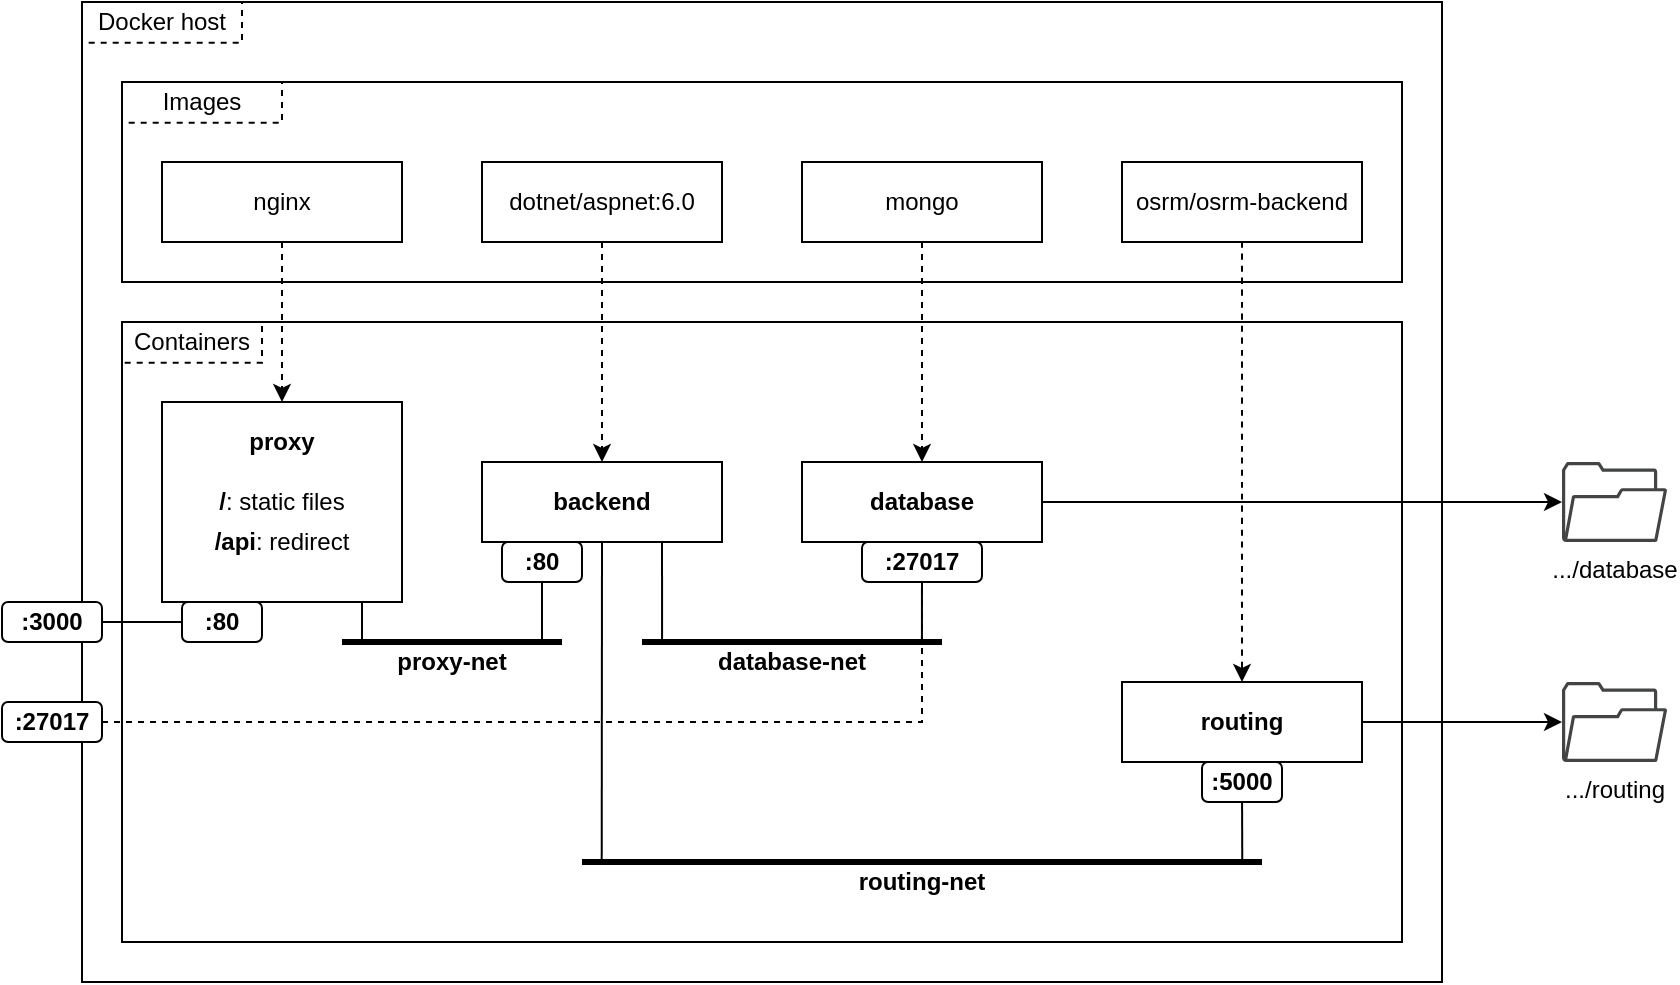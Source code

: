 <mxfile version="22.1.5" type="device">
  <diagram name="Page-1" id="QBolJaV6OBqJcw5gbQAe">
    <mxGraphModel dx="819" dy="447" grid="1" gridSize="10" guides="1" tooltips="1" connect="1" arrows="1" fold="1" page="1" pageScale="1" pageWidth="1169" pageHeight="827" math="0" shadow="0">
      <root>
        <mxCell id="0" />
        <mxCell id="1" parent="0" />
        <mxCell id="-uxwn5dgfjgssfpy-yIk-28" value="" style="rounded=0;whiteSpace=wrap;html=1;fillColor=none;" parent="1" vertex="1">
          <mxGeometry x="80" y="40" width="680" height="490" as="geometry" />
        </mxCell>
        <mxCell id="-uxwn5dgfjgssfpy-yIk-71" value="" style="rounded=0;whiteSpace=wrap;html=1;fillColor=none;strokeColor=#000000;" parent="1" vertex="1">
          <mxGeometry x="100" y="200" width="640" height="310" as="geometry" />
        </mxCell>
        <mxCell id="-uxwn5dgfjgssfpy-yIk-59" value="" style="endArrow=none;html=1;rounded=0;strokeColor=#000000;fillColor=#ffe6cc;dashed=1;fontColor=#808080;" parent="1" source="-uxwn5dgfjgssfpy-yIk-58" target="-uxwn5dgfjgssfpy-yIk-14" edge="1">
          <mxGeometry width="50" height="50" relative="1" as="geometry">
            <mxPoint x="600" y="420" as="sourcePoint" />
            <mxPoint x="600" y="400" as="targetPoint" />
            <Array as="points">
              <mxPoint x="500" y="400" />
            </Array>
          </mxGeometry>
        </mxCell>
        <mxCell id="-uxwn5dgfjgssfpy-yIk-29" value="Docker host" style="text;html=1;strokeColor=default;fillColor=none;align=center;verticalAlign=middle;whiteSpace=wrap;rounded=0;dashed=1;strokeWidth=1;" parent="1" vertex="1">
          <mxGeometry x="80" y="40" width="80" height="20.34" as="geometry" />
        </mxCell>
        <mxCell id="-uxwn5dgfjgssfpy-yIk-4" value="" style="endArrow=none;html=1;rounded=0;exitX=0.971;exitY=0;exitDx=0;exitDy=0;exitPerimeter=0;" parent="1" source="-uxwn5dgfjgssfpy-yIk-11" target="-uxwn5dgfjgssfpy-yIk-5" edge="1">
          <mxGeometry width="50" height="50" relative="1" as="geometry">
            <mxPoint x="590" y="590" as="sourcePoint" />
            <mxPoint x="560" y="600" as="targetPoint" />
          </mxGeometry>
        </mxCell>
        <mxCell id="-uxwn5dgfjgssfpy-yIk-6" value="" style="endArrow=none;html=1;rounded=0;strokeWidth=3;exitX=0;exitY=0;exitDx=0;exitDy=0;entryX=1;entryY=0;entryDx=0;entryDy=0;" parent="1" source="-uxwn5dgfjgssfpy-yIk-11" target="-uxwn5dgfjgssfpy-yIk-11" edge="1">
          <mxGeometry width="50" height="50" relative="1" as="geometry">
            <mxPoint x="400" y="590" as="sourcePoint" />
            <mxPoint x="600" y="590" as="targetPoint" />
          </mxGeometry>
        </mxCell>
        <mxCell id="-uxwn5dgfjgssfpy-yIk-10" value="" style="rounded=0;whiteSpace=wrap;html=1;" parent="1" vertex="1">
          <mxGeometry x="440" y="270" width="120" height="40" as="geometry" />
        </mxCell>
        <mxCell id="-uxwn5dgfjgssfpy-yIk-11" value="routing-net" style="text;html=1;align=center;verticalAlign=middle;whiteSpace=wrap;rounded=0;fontStyle=1;fillColor=none;" parent="1" vertex="1">
          <mxGeometry x="330" y="470" width="340" height="20" as="geometry" />
        </mxCell>
        <mxCell id="-uxwn5dgfjgssfpy-yIk-14" value="&lt;b&gt;:27017&lt;/b&gt;" style="rounded=1;whiteSpace=wrap;html=1;" parent="1" vertex="1">
          <mxGeometry x="470" y="310" width="60" height="20" as="geometry" />
        </mxCell>
        <mxCell id="-uxwn5dgfjgssfpy-yIk-15" value="" style="endArrow=none;html=1;rounded=0;strokeWidth=3;exitX=0;exitY=0;exitDx=0;exitDy=0;entryX=1;entryY=0;entryDx=0;entryDy=0;" parent="1" source="-uxwn5dgfjgssfpy-yIk-18" target="-uxwn5dgfjgssfpy-yIk-18" edge="1">
          <mxGeometry width="50" height="50" relative="1" as="geometry">
            <mxPoint x="430" y="400" as="sourcePoint" />
            <mxPoint x="600" y="400" as="targetPoint" />
          </mxGeometry>
        </mxCell>
        <mxCell id="-uxwn5dgfjgssfpy-yIk-16" value="" style="endArrow=none;html=1;rounded=0;exitX=0.933;exitY=0;exitDx=0;exitDy=0;exitPerimeter=0;" parent="1" source="-uxwn5dgfjgssfpy-yIk-18" target="-uxwn5dgfjgssfpy-yIk-14" edge="1">
          <mxGeometry width="50" height="50" relative="1" as="geometry">
            <mxPoint x="590" y="410" as="sourcePoint" />
            <mxPoint x="640" y="390" as="targetPoint" />
          </mxGeometry>
        </mxCell>
        <mxCell id="-uxwn5dgfjgssfpy-yIk-17" value="database" style="text;html=1;strokeColor=none;fillColor=none;align=center;verticalAlign=middle;whiteSpace=wrap;rounded=0;fontStyle=1" parent="1" vertex="1">
          <mxGeometry x="450" y="280" width="100" height="20" as="geometry" />
        </mxCell>
        <mxCell id="-uxwn5dgfjgssfpy-yIk-18" value="database-net" style="text;html=1;align=center;verticalAlign=middle;whiteSpace=wrap;rounded=0;fontStyle=1;fillColor=none;" parent="1" vertex="1">
          <mxGeometry x="360" y="360" width="150" height="20" as="geometry" />
        </mxCell>
        <mxCell id="-uxwn5dgfjgssfpy-yIk-21" value="" style="endArrow=none;html=1;rounded=0;entryX=0.067;entryY=0;entryDx=0;entryDy=0;entryPerimeter=0;exitX=0.75;exitY=1;exitDx=0;exitDy=0;" parent="1" source="-uxwn5dgfjgssfpy-yIk-20" target="-uxwn5dgfjgssfpy-yIk-18" edge="1">
          <mxGeometry width="50" height="50" relative="1" as="geometry">
            <mxPoint x="370" y="280" as="sourcePoint" />
            <mxPoint x="439.89" y="410" as="targetPoint" />
          </mxGeometry>
        </mxCell>
        <mxCell id="-uxwn5dgfjgssfpy-yIk-23" value="" style="endArrow=none;html=1;rounded=0;entryX=0.5;entryY=1;entryDx=0;entryDy=0;exitX=0.029;exitY=0;exitDx=0;exitDy=0;exitPerimeter=0;" parent="1" source="-uxwn5dgfjgssfpy-yIk-11" target="-uxwn5dgfjgssfpy-yIk-20" edge="1">
          <mxGeometry width="50" height="50" relative="1" as="geometry">
            <mxPoint x="340" y="520" as="sourcePoint" />
            <mxPoint x="390" y="400" as="targetPoint" />
          </mxGeometry>
        </mxCell>
        <mxCell id="-uxwn5dgfjgssfpy-yIk-26" value="" style="endArrow=none;html=1;rounded=0;exitX=0.909;exitY=0;exitDx=0;exitDy=0;exitPerimeter=0;" parent="1" source="-uxwn5dgfjgssfpy-yIk-38" target="-uxwn5dgfjgssfpy-yIk-25" edge="1">
          <mxGeometry width="50" height="50" relative="1" as="geometry">
            <mxPoint x="320" y="370" as="sourcePoint" />
            <mxPoint x="319.71" y="380" as="targetPoint" />
          </mxGeometry>
        </mxCell>
        <mxCell id="-uxwn5dgfjgssfpy-yIk-33" value="" style="endArrow=classic;html=1;rounded=0;" parent="1" source="-uxwn5dgfjgssfpy-yIk-10" target="8_m2zS--nm-gWROkUWk2-4" edge="1">
          <mxGeometry width="50" height="50" relative="1" as="geometry">
            <mxPoint x="660" y="310" as="sourcePoint" />
            <mxPoint x="820" y="290" as="targetPoint" />
          </mxGeometry>
        </mxCell>
        <mxCell id="-uxwn5dgfjgssfpy-yIk-35" value="" style="endArrow=classic;html=1;rounded=0;" parent="1" source="-uxwn5dgfjgssfpy-yIk-2" target="8_m2zS--nm-gWROkUWk2-5" edge="1">
          <mxGeometry width="50" height="50" relative="1" as="geometry">
            <mxPoint x="720" y="400" as="sourcePoint" />
            <mxPoint x="820" y="430" as="targetPoint" />
          </mxGeometry>
        </mxCell>
        <mxCell id="-uxwn5dgfjgssfpy-yIk-37" value="" style="endArrow=none;html=1;rounded=0;strokeWidth=3;exitX=0;exitY=0;exitDx=0;exitDy=0;entryX=1;entryY=0;entryDx=0;entryDy=0;" parent="1" source="-uxwn5dgfjgssfpy-yIk-38" target="-uxwn5dgfjgssfpy-yIk-38" edge="1">
          <mxGeometry width="50" height="50" relative="1" as="geometry">
            <mxPoint x="224.14" y="370" as="sourcePoint" />
            <mxPoint x="364.14" y="370" as="targetPoint" />
          </mxGeometry>
        </mxCell>
        <mxCell id="-uxwn5dgfjgssfpy-yIk-38" value="proxy-net" style="text;html=1;align=center;verticalAlign=middle;whiteSpace=wrap;rounded=0;fontStyle=1;fillColor=none;" parent="1" vertex="1">
          <mxGeometry x="210" y="360" width="110" height="20" as="geometry" />
        </mxCell>
        <mxCell id="-uxwn5dgfjgssfpy-yIk-42" value="" style="endArrow=none;html=1;rounded=0;exitX=0.75;exitY=1;exitDx=0;exitDy=0;entryX=0.091;entryY=0;entryDx=0;entryDy=0;entryPerimeter=0;" parent="1" target="-uxwn5dgfjgssfpy-yIk-38" edge="1">
          <mxGeometry width="50" height="50" relative="1" as="geometry">
            <mxPoint x="220" y="340" as="sourcePoint" />
            <mxPoint x="220" y="370" as="targetPoint" />
          </mxGeometry>
        </mxCell>
        <mxCell id="-uxwn5dgfjgssfpy-yIk-49" value="&lt;b&gt;:80&lt;/b&gt;" style="rounded=1;whiteSpace=wrap;html=1;" parent="1" vertex="1">
          <mxGeometry x="130" y="340" width="40" height="20" as="geometry" />
        </mxCell>
        <mxCell id="-uxwn5dgfjgssfpy-yIk-52" value="&lt;b&gt;:3000&lt;/b&gt;" style="rounded=1;whiteSpace=wrap;html=1;" parent="1" vertex="1">
          <mxGeometry x="40" y="340" width="50" height="20" as="geometry" />
        </mxCell>
        <mxCell id="-uxwn5dgfjgssfpy-yIk-53" value="" style="endArrow=none;html=1;rounded=1;" parent="1" source="-uxwn5dgfjgssfpy-yIk-49" target="-uxwn5dgfjgssfpy-yIk-52" edge="1">
          <mxGeometry width="50" height="50" relative="1" as="geometry">
            <mxPoint x="60" y="380" as="sourcePoint" />
            <mxPoint x="30" y="410" as="targetPoint" />
          </mxGeometry>
        </mxCell>
        <mxCell id="-uxwn5dgfjgssfpy-yIk-58" value="&lt;b&gt;:27017&lt;/b&gt;" style="rounded=1;whiteSpace=wrap;html=1;strokeColor=#000000;fontColor=#000000;" parent="1" vertex="1">
          <mxGeometry x="40" y="390" width="50" height="20" as="geometry" />
        </mxCell>
        <mxCell id="-uxwn5dgfjgssfpy-yIk-65" value="" style="rounded=0;whiteSpace=wrap;html=1;fillColor=none;strokeColor=#000000;" parent="1" vertex="1">
          <mxGeometry x="100" y="80" width="640" height="100" as="geometry" />
        </mxCell>
        <mxCell id="-uxwn5dgfjgssfpy-yIk-66" value="Images" style="text;html=1;strokeColor=#000000;fillColor=none;align=center;verticalAlign=middle;whiteSpace=wrap;rounded=0;dashed=1;strokeWidth=1;" parent="1" vertex="1">
          <mxGeometry x="100" y="80" width="80" height="20.34" as="geometry" />
        </mxCell>
        <mxCell id="-uxwn5dgfjgssfpy-yIk-72" value="Containers" style="text;html=1;strokeColor=#000000;fillColor=none;align=center;verticalAlign=middle;whiteSpace=wrap;rounded=0;dashed=1;strokeWidth=1;" parent="1" vertex="1">
          <mxGeometry x="100" y="200" width="70" height="20.34" as="geometry" />
        </mxCell>
        <mxCell id="-uxwn5dgfjgssfpy-yIk-74" value="" style="endArrow=classic;html=1;rounded=0;dashed=1;" parent="1" source="-uxwn5dgfjgssfpy-yIk-67" target="-uxwn5dgfjgssfpy-yIk-20" edge="1">
          <mxGeometry width="50" height="50" relative="1" as="geometry">
            <mxPoint x="330" y="360" as="sourcePoint" />
            <mxPoint x="380" y="310" as="targetPoint" />
          </mxGeometry>
        </mxCell>
        <mxCell id="-uxwn5dgfjgssfpy-yIk-79" style="edgeStyle=orthogonalEdgeStyle;rounded=0;orthogonalLoop=1;jettySize=auto;html=1;dashed=1;" parent="1" source="-uxwn5dgfjgssfpy-yIk-75" target="-uxwn5dgfjgssfpy-yIk-39" edge="1">
          <mxGeometry relative="1" as="geometry" />
        </mxCell>
        <mxCell id="-uxwn5dgfjgssfpy-yIk-84" value="" style="endArrow=classic;html=1;curved=1;dashed=1;" parent="1" source="-uxwn5dgfjgssfpy-yIk-80" target="-uxwn5dgfjgssfpy-yIk-2" edge="1">
          <mxGeometry width="50" height="50" relative="1" as="geometry">
            <mxPoint x="470" y="310" as="sourcePoint" />
            <mxPoint x="493" y="380" as="targetPoint" />
            <Array as="points" />
          </mxGeometry>
        </mxCell>
        <mxCell id="-uxwn5dgfjgssfpy-yIk-86" value="" style="group" parent="1" vertex="1" connectable="0">
          <mxGeometry x="120" y="120" width="120" height="40" as="geometry" />
        </mxCell>
        <mxCell id="-uxwn5dgfjgssfpy-yIk-75" value="" style="rounded=0;whiteSpace=wrap;html=1;glass=0;shadow=0;" parent="-uxwn5dgfjgssfpy-yIk-86" vertex="1">
          <mxGeometry width="120" height="40" as="geometry" />
        </mxCell>
        <UserObject label="nginx" linkTarget="_blank" id="-uxwn5dgfjgssfpy-yIk-78">
          <mxCell style="text;strokeColor=none;fillColor=none;align=center;verticalAlign=middle;rounded=0;whiteSpace=wrap;html=1;labelBorderColor=none;labelBackgroundColor=none;" parent="-uxwn5dgfjgssfpy-yIk-86" vertex="1">
            <mxGeometry width="120" height="40" as="geometry" />
          </mxCell>
        </UserObject>
        <mxCell id="-uxwn5dgfjgssfpy-yIk-87" value="" style="group" parent="1" vertex="1" connectable="0">
          <mxGeometry x="120" y="240" width="120" height="100" as="geometry" />
        </mxCell>
        <mxCell id="-uxwn5dgfjgssfpy-yIk-39" value="" style="rounded=0;whiteSpace=wrap;html=1;glass=0;shadow=0;" parent="-uxwn5dgfjgssfpy-yIk-87" vertex="1">
          <mxGeometry width="120" height="100" as="geometry" />
        </mxCell>
        <mxCell id="-uxwn5dgfjgssfpy-yIk-41" value="proxy" style="text;html=1;strokeColor=none;fillColor=none;align=center;verticalAlign=middle;whiteSpace=wrap;rounded=0;fontStyle=1" parent="-uxwn5dgfjgssfpy-yIk-87" vertex="1">
          <mxGeometry x="10" y="10" width="100" height="20" as="geometry" />
        </mxCell>
        <mxCell id="-uxwn5dgfjgssfpy-yIk-54" value="&lt;b&gt;/&lt;/b&gt;: static files" style="text;html=1;strokeColor=none;fillColor=none;align=center;verticalAlign=middle;whiteSpace=wrap;rounded=0;dashed=1;strokeWidth=1;" parent="-uxwn5dgfjgssfpy-yIk-87" vertex="1">
          <mxGeometry x="10" y="39.66" width="100" height="20.34" as="geometry" />
        </mxCell>
        <mxCell id="-uxwn5dgfjgssfpy-yIk-55" value="&lt;b&gt;/api&lt;/b&gt;: redirect" style="text;html=1;strokeColor=none;fillColor=none;align=center;verticalAlign=middle;whiteSpace=wrap;rounded=0;dashed=1;strokeWidth=1;" parent="-uxwn5dgfjgssfpy-yIk-87" vertex="1">
          <mxGeometry x="10" y="60" width="100" height="20.34" as="geometry" />
        </mxCell>
        <mxCell id="-uxwn5dgfjgssfpy-yIk-99" value="" style="endArrow=classic;html=1;rounded=0;dashed=1;" parent="1" source="-uxwn5dgfjgssfpy-yIk-91" target="-uxwn5dgfjgssfpy-yIk-10" edge="1">
          <mxGeometry width="50" height="50" relative="1" as="geometry">
            <mxPoint x="466" y="230" as="sourcePoint" />
            <mxPoint x="410" y="500" as="targetPoint" />
          </mxGeometry>
        </mxCell>
        <mxCell id="-uxwn5dgfjgssfpy-yIk-101" value="" style="group" parent="1" vertex="1" connectable="0">
          <mxGeometry x="280" y="270" width="120" height="60" as="geometry" />
        </mxCell>
        <mxCell id="-uxwn5dgfjgssfpy-yIk-20" value="" style="rounded=0;whiteSpace=wrap;html=1;glass=0;shadow=0;" parent="-uxwn5dgfjgssfpy-yIk-101" vertex="1">
          <mxGeometry width="120" height="40" as="geometry" />
        </mxCell>
        <mxCell id="-uxwn5dgfjgssfpy-yIk-24" value="backend" style="text;html=1;strokeColor=none;fillColor=none;align=center;verticalAlign=middle;whiteSpace=wrap;rounded=0;fontStyle=1" parent="-uxwn5dgfjgssfpy-yIk-101" vertex="1">
          <mxGeometry x="10" y="10" width="100" height="20" as="geometry" />
        </mxCell>
        <mxCell id="-uxwn5dgfjgssfpy-yIk-25" value="&lt;b&gt;:80&lt;/b&gt;" style="rounded=1;whiteSpace=wrap;html=1;" parent="-uxwn5dgfjgssfpy-yIk-101" vertex="1">
          <mxGeometry x="10" y="40" width="40" height="20" as="geometry" />
        </mxCell>
        <mxCell id="-uxwn5dgfjgssfpy-yIk-105" value="" style="group" parent="1" vertex="1" connectable="0">
          <mxGeometry x="600" y="380" width="120" height="60" as="geometry" />
        </mxCell>
        <mxCell id="-uxwn5dgfjgssfpy-yIk-2" value="" style="rounded=0;whiteSpace=wrap;html=1;" parent="-uxwn5dgfjgssfpy-yIk-105" vertex="1">
          <mxGeometry width="120" height="40" as="geometry" />
        </mxCell>
        <mxCell id="-uxwn5dgfjgssfpy-yIk-3" value="routing" style="text;html=1;strokeColor=none;fillColor=none;align=center;verticalAlign=middle;whiteSpace=wrap;rounded=0;fontStyle=1" parent="-uxwn5dgfjgssfpy-yIk-105" vertex="1">
          <mxGeometry x="5" y="10" width="110" height="20" as="geometry" />
        </mxCell>
        <mxCell id="-uxwn5dgfjgssfpy-yIk-5" value="&lt;b&gt;:5000&lt;/b&gt;" style="rounded=1;whiteSpace=wrap;html=1;" parent="-uxwn5dgfjgssfpy-yIk-105" vertex="1">
          <mxGeometry x="40" y="40" width="40" height="20" as="geometry" />
        </mxCell>
        <mxCell id="8_m2zS--nm-gWROkUWk2-4" value=".../database" style="sketch=0;pointerEvents=1;shadow=0;dashed=0;html=1;strokeColor=none;fillColor=#434445;aspect=fixed;labelPosition=center;verticalLabelPosition=bottom;verticalAlign=top;align=center;outlineConnect=0;shape=mxgraph.vvd.folder;" parent="1" vertex="1">
          <mxGeometry x="820" y="270" width="52.63" height="40" as="geometry" />
        </mxCell>
        <mxCell id="8_m2zS--nm-gWROkUWk2-5" value=".../routing" style="sketch=0;pointerEvents=1;shadow=0;dashed=0;html=1;strokeColor=none;fillColor=#434445;aspect=fixed;labelPosition=center;verticalLabelPosition=bottom;verticalAlign=top;align=center;outlineConnect=0;shape=mxgraph.vvd.folder;" parent="1" vertex="1">
          <mxGeometry x="820" y="380" width="52.63" height="40" as="geometry" />
        </mxCell>
        <mxCell id="-uxwn5dgfjgssfpy-yIk-67" value="" style="rounded=0;whiteSpace=wrap;html=1;glass=0;shadow=0;" parent="1" vertex="1">
          <mxGeometry x="280" y="120" width="120" height="40" as="geometry" />
        </mxCell>
        <UserObject label="dotnet/aspnet:6.0" linkTarget="_blank" id="-uxwn5dgfjgssfpy-yIk-69">
          <mxCell style="text;strokeColor=none;fillColor=none;align=center;verticalAlign=middle;whiteSpace=wrap;rounded=0;html=1;" parent="1" vertex="1">
            <mxGeometry x="280" y="120" width="120" height="40" as="geometry" />
          </mxCell>
        </UserObject>
        <mxCell id="-uxwn5dgfjgssfpy-yIk-91" value="" style="rounded=0;whiteSpace=wrap;html=1;glass=0;shadow=0;container=0;" parent="1" vertex="1">
          <mxGeometry x="440" y="120" width="120" height="40" as="geometry" />
        </mxCell>
        <UserObject label="mongo" linkTarget="_blank" id="-uxwn5dgfjgssfpy-yIk-92">
          <mxCell style="text;strokeColor=none;fillColor=none;align=center;verticalAlign=middle;whiteSpace=wrap;rounded=0;html=1;container=0;" parent="1" vertex="1">
            <mxGeometry x="440" y="120" width="120" height="40" as="geometry" />
          </mxCell>
        </UserObject>
        <mxCell id="-uxwn5dgfjgssfpy-yIk-104" value="" style="group" parent="1" vertex="1" connectable="0">
          <mxGeometry x="600" y="120" width="120" height="70" as="geometry" />
        </mxCell>
        <mxCell id="-uxwn5dgfjgssfpy-yIk-80" value="" style="rounded=0;whiteSpace=wrap;html=1;glass=0;shadow=0;" parent="-uxwn5dgfjgssfpy-yIk-104" vertex="1">
          <mxGeometry width="120" height="40" as="geometry" />
        </mxCell>
        <mxCell id="-uxwn5dgfjgssfpy-yIk-81" value="osrm/osrm-backend" style="text;strokeColor=none;fillColor=none;align=center;verticalAlign=middle;whiteSpace=wrap;rounded=0;html=1;" parent="-uxwn5dgfjgssfpy-yIk-104" vertex="1">
          <mxGeometry width="120" height="40" as="geometry" />
        </mxCell>
      </root>
    </mxGraphModel>
  </diagram>
</mxfile>
